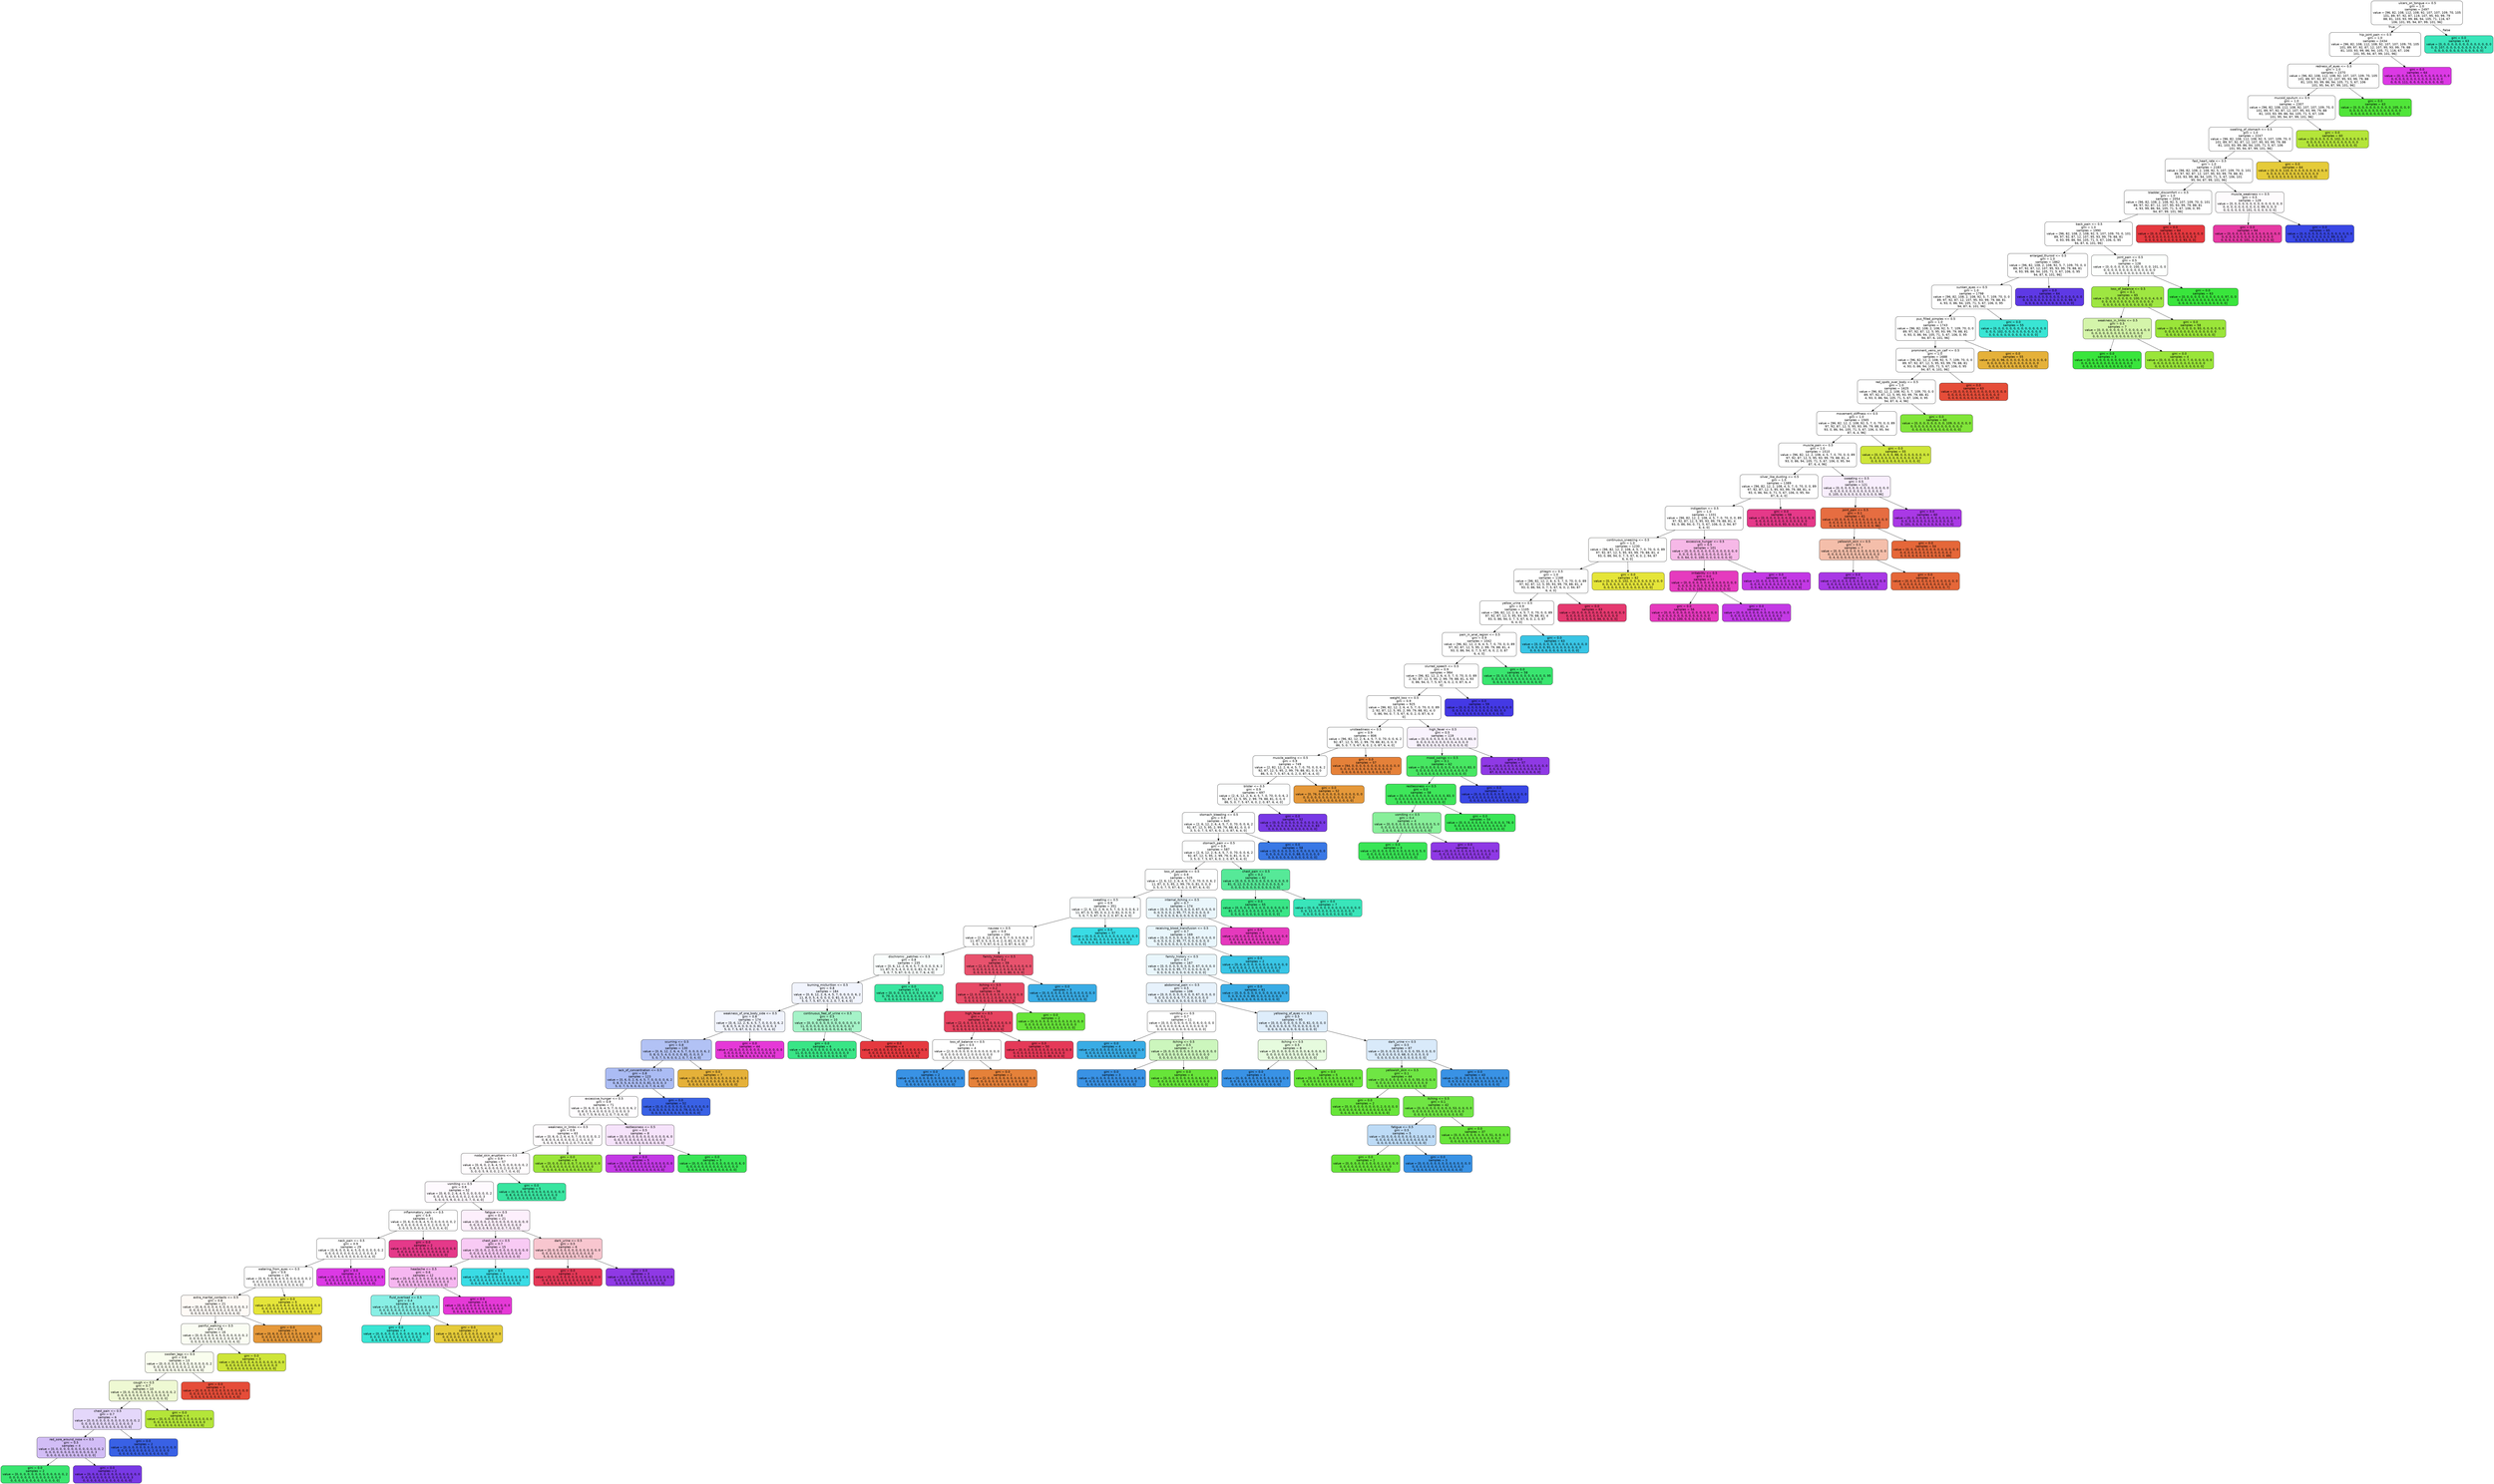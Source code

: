 digraph Tree {
node [shape=box, style="filled, rounded", color="black", fontname="helvetica"] ;
edge [fontname="helvetica"] ;
0 [label=" ulcers_on_tongue <= 0.5\ngini = 1.0\nsamples = 2497\nvalue = [96, 82, 108, 112, 108, 92, 107, 107, 109, 70, 105\n101, 89, 97, 92, 87, 119, 107, 95, 93, 99, 79\n88, 81, 103, 93, 99, 86, 94, 105, 71, 116, 67\n106, 101, 95, 94, 87, 99, 101, 96]", fillcolor="#ffffff"] ;
1 [label=" hip_joint_pain <= 0.5\ngini = 1.0\nsamples = 2434\nvalue = [96, 82, 108, 112, 108, 92, 107, 107, 109, 70, 105\n101, 89, 97, 92, 87, 12, 107, 95, 93, 99, 79, 88\n81, 103, 93, 99, 86, 94, 105, 71, 116, 67, 106\n101, 95, 94, 87, 99, 101, 96]", fillcolor="#ffffff"] ;
0 -> 1 [labeldistance=2.5, labelangle=45, headlabel="True"] ;
2 [label=" redness_of_eyes <= 0.5\ngini = 1.0\nsamples = 2370\nvalue = [96, 82, 108, 112, 108, 92, 107, 107, 109, 70, 105\n101, 89, 97, 92, 87, 12, 107, 95, 93, 99, 79, 88\n81, 103, 93, 99, 86, 94, 105, 71, 5, 67, 106\n101, 95, 94, 87, 99, 101, 96]", fillcolor="#ffffff"] ;
1 -> 2 ;
3 [label=" mucoid_sputum <= 0.5\ngini = 1.0\nsamples = 2307\nvalue = [96, 82, 108, 112, 108, 92, 107, 107, 109, 70, 0\n101, 89, 97, 92, 87, 12, 107, 95, 93, 99, 79, 88\n81, 103, 93, 99, 86, 94, 105, 71, 5, 67, 106\n101, 95, 94, 87, 99, 101, 96]", fillcolor="#ffffff"] ;
2 -> 3 ;
4 [label=" swelling_of_stomach <= 0.5\ngini = 1.0\nsamples = 2247\nvalue = [96, 82, 108, 112, 108, 92, 5, 107, 109, 70, 0\n101, 89, 97, 92, 87, 12, 107, 95, 93, 99, 79, 88\n81, 103, 93, 99, 86, 94, 105, 71, 5, 67, 106\n101, 95, 94, 87, 99, 101, 96]", fillcolor="#ffffff"] ;
3 -> 4 ;
5 [label=" fast_heart_rate <= 0.5\ngini = 1.0\nsamples = 2183\nvalue = [96, 82, 108, 2, 108, 92, 5, 107, 109, 70, 0, 101\n89, 97, 92, 87, 12, 107, 95, 93, 99, 79, 88, 81\n103, 93, 99, 86, 94, 105, 71, 5, 67, 106, 101\n95, 94, 87, 99, 101, 96]", fillcolor="#ffffff"] ;
4 -> 5 ;
6 [label=" bladder_discomfort <= 0.5\ngini = 1.0\nsamples = 2054\nvalue = [96, 82, 108, 2, 108, 92, 5, 107, 109, 70, 0, 101\n89, 97, 92, 87, 12, 107, 95, 93, 99, 79, 88, 81\n4, 93, 99, 86, 94, 105, 71, 5, 67, 106, 0, 95\n94, 87, 99, 101, 96]", fillcolor="#ffffff"] ;
5 -> 6 ;
7 [label=" back_pain <= 0.5\ngini = 1.0\nsamples = 1990\nvalue = [96, 82, 108, 2, 108, 92, 5, 107, 109, 70, 0, 101\n89, 97, 92, 87, 12, 107, 95, 93, 99, 79, 88, 81\n4, 93, 99, 86, 94, 105, 71, 5, 67, 106, 0, 95\n94, 87, 6, 101, 96]", fillcolor="#ffffff"] ;
6 -> 7 ;
8 [label=" enlarged_thyroid <= 0.5\ngini = 1.0\nsamples = 1862\nvalue = [96, 82, 108, 2, 108, 92, 5, 7, 109, 70, 0, 0\n89, 97, 92, 87, 12, 107, 95, 93, 99, 79, 88, 81\n4, 93, 99, 86, 94, 105, 71, 5, 67, 106, 0, 95\n94, 87, 6, 101, 96]", fillcolor="#ffffff"] ;
7 -> 8 ;
9 [label=" sunken_eyes <= 0.5\ngini = 1.0\nsamples = 1798\nvalue = [96, 82, 108, 2, 108, 92, 5, 7, 109, 70, 0, 0\n89, 97, 92, 87, 12, 107, 95, 93, 99, 79, 88, 81\n4, 93, 0, 86, 94, 105, 71, 5, 67, 106, 0, 95\n94, 87, 6, 101, 96]", fillcolor="#ffffff"] ;
8 -> 9 ;
10 [label=" pus_filled_pimples <= 0.5\ngini = 1.0\nsamples = 1743\nvalue = [96, 82, 108, 2, 108, 92, 5, 7, 109, 70, 0, 0\n89, 97, 92, 87, 12, 5, 95, 93, 99, 79, 88, 81\n4, 93, 0, 86, 94, 105, 71, 5, 67, 106, 0, 95\n94, 87, 6, 101, 96]", fillcolor="#ffffff"] ;
9 -> 10 ;
11 [label=" prominent_veins_on_calf <= 0.5\ngini = 1.0\nsamples = 1688\nvalue = [96, 82, 12, 2, 108, 92, 5, 7, 109, 70, 0, 0\n89, 97, 92, 87, 12, 5, 95, 93, 99, 79, 88, 81\n4, 93, 0, 86, 94, 105, 71, 5, 67, 106, 0, 95\n94, 87, 6, 101, 96]", fillcolor="#ffffff"] ;
10 -> 11 ;
12 [label=" red_spots_over_body <= 0.5\ngini = 1.0\nsamples = 1625\nvalue = [96, 82, 12, 2, 108, 92, 5, 7, 109, 70, 0, 0\n89, 97, 92, 87, 12, 5, 95, 93, 99, 79, 88, 81\n4, 93, 0, 86, 94, 105, 71, 5, 67, 106, 0, 95\n94, 87, 6, 4, 96]", fillcolor="#ffffff"] ;
11 -> 12 ;
13 [label=" movement_stiffness <= 0.5\ngini = 1.0\nsamples = 1565\nvalue = [96, 82, 12, 2, 108, 92, 5, 7, 0, 70, 0, 0, 89\n97, 92, 87, 12, 5, 95, 93, 99, 79, 88, 81, 4\n93, 0, 86, 94, 105, 71, 5, 67, 106, 0, 95, 94\n87, 6, 4, 96]", fillcolor="#ffffff"] ;
12 -> 13 ;
14 [label=" muscle_pain <= 0.5\ngini = 1.0\nsamples = 1510\nvalue = [96, 82, 12, 2, 108, 4, 5, 7, 0, 70, 0, 0, 89\n97, 92, 87, 12, 5, 95, 93, 99, 79, 88, 81, 4\n93, 0, 86, 94, 105, 71, 5, 67, 106, 0, 95, 94\n87, 6, 4, 96]", fillcolor="#ffffff"] ;
13 -> 14 ;
15 [label=" silver_like_dusting <= 0.5\ngini = 1.0\nsamples = 1389\nvalue = [96, 82, 12, 2, 108, 4, 5, 7, 0, 70, 0, 0, 89\n97, 92, 87, 12, 5, 95, 93, 99, 79, 88, 81, 4\n93, 0, 86, 94, 0, 71, 5, 67, 106, 0, 95, 94\n87, 6, 4, 0]", fillcolor="#ffffff"] ;
14 -> 15 ;
16 [label=" indigestion <= 0.5\ngini = 1.0\nsamples = 1331\nvalue = [96, 82, 12, 2, 108, 4, 5, 7, 0, 70, 0, 0, 89\n97, 92, 87, 12, 5, 95, 93, 99, 79, 88, 81, 4\n93, 0, 86, 94, 0, 71, 5, 67, 106, 0, 2, 94, 87\n6, 4, 0]", fillcolor="#ffffff"] ;
15 -> 16 ;
17 [label=" continuous_sneezing <= 0.5\ngini = 1.0\nsamples = 1230\nvalue = [96, 82, 12, 2, 108, 4, 5, 7, 0, 70, 0, 0, 89\n97, 92, 87, 12, 5, 95, 93, 99, 79, 88, 81, 4\n93, 0, 86, 94, 0, 7, 5, 67, 6, 0, 2, 94, 87\n6, 4, 0]", fillcolor="#fffffe"] ;
16 -> 17 ;
18 [label=" phlegm <= 0.5\ngini = 1.0\nsamples = 1168\nvalue = [96, 82, 12, 2, 6, 4, 5, 7, 0, 70, 0, 0, 89\n97, 92, 87, 12, 5, 95, 93, 99, 79, 88, 81, 4\n93, 0, 86, 94, 0, 7, 5, 67, 6, 0, 2, 94, 87\n6, 4, 0]", fillcolor="#ffffff"] ;
17 -> 18 ;
19 [label=" yellow_urine <= 0.5\ngini = 0.9\nsamples = 1105\nvalue = [96, 82, 12, 2, 6, 4, 5, 7, 0, 70, 0, 0, 89\n97, 92, 87, 12, 5, 95, 93, 99, 79, 88, 81, 4\n93, 0, 86, 94, 0, 7, 5, 67, 6, 0, 2, 0, 87\n6, 4, 0]", fillcolor="#ffffff"] ;
18 -> 19 ;
20 [label=" pain_in_anal_region <= 0.5\ngini = 0.9\nsamples = 1042\nvalue = [96, 82, 12, 2, 6, 4, 5, 7, 0, 70, 0, 0, 89\n97, 92, 87, 12, 5, 95, 2, 99, 79, 88, 81, 4\n93, 0, 86, 94, 0, 7, 5, 67, 6, 0, 2, 0, 87\n6, 4, 0]", fillcolor="#ffffff"] ;
19 -> 20 ;
21 [label=" slurred_speech <= 0.5\ngini = 0.9\nsamples = 984\nvalue = [96, 82, 12, 2, 6, 4, 5, 7, 0, 70, 0, 0, 89\n2, 92, 87, 12, 5, 95, 2, 99, 79, 88, 81, 4, 93\n0, 86, 94, 0, 7, 5, 67, 6, 0, 2, 0, 87, 6, 4\n0]", fillcolor="#ffffff"] ;
20 -> 21 ;
22 [label=" weight_loss <= 0.5\ngini = 0.9\nsamples = 925\nvalue = [96, 82, 12, 2, 6, 4, 5, 7, 0, 70, 0, 0, 89\n2, 92, 87, 12, 5, 95, 2, 99, 79, 88, 81, 4, 0\n0, 86, 94, 0, 7, 5, 67, 6, 0, 2, 0, 87, 6, 4\n0]", fillcolor="#ffffff"] ;
21 -> 22 ;
23 [label=" unsteadiness <= 0.5\ngini = 0.9\nsamples = 806\nvalue = [96, 82, 12, 2, 6, 4, 5, 7, 0, 70, 0, 0, 6, 2\n92, 87, 12, 5, 95, 2, 99, 79, 88, 81, 0, 0, 0\n86, 5, 0, 7, 5, 67, 6, 0, 2, 0, 87, 6, 4, 0]", fillcolor="#feffff"] ;
22 -> 23 ;
24 [label=" muscle_wasting <= 0.5\ngini = 0.9\nsamples = 749\nvalue = [2, 82, 12, 2, 6, 4, 5, 7, 0, 70, 0, 0, 6, 2\n92, 87, 12, 5, 95, 2, 99, 79, 88, 81, 0, 0, 0\n86, 5, 0, 7, 5, 67, 6, 0, 2, 0, 87, 6, 4, 0]", fillcolor="#feffff"] ;
23 -> 24 ;
25 [label=" blister <= 0.5\ngini = 0.9\nsamples = 697\nvalue = [2, 6, 12, 2, 6, 4, 5, 7, 0, 70, 0, 0, 6, 2\n92, 87, 12, 5, 95, 2, 99, 79, 88, 81, 0, 0, 0\n86, 5, 0, 7, 5, 67, 6, 0, 2, 0, 87, 6, 4, 0]", fillcolor="#feffff"] ;
24 -> 25 ;
26 [label=" stomach_bleeding <= 0.5\ngini = 0.9\nsamples = 645\nvalue = [2, 6, 12, 2, 6, 4, 5, 7, 0, 70, 0, 0, 6, 2\n92, 87, 12, 5, 95, 2, 99, 79, 88, 81, 0, 0, 0\n3, 5, 0, 7, 5, 67, 6, 0, 2, 0, 87, 6, 4, 0]", fillcolor="#feffff"] ;
25 -> 26 ;
27 [label=" stomach_pain <= 0.5\ngini = 0.9\nsamples = 587\nvalue = [2, 6, 12, 2, 6, 4, 5, 7, 0, 70, 0, 0, 6, 2\n92, 87, 12, 5, 95, 2, 99, 79, 0, 81, 0, 0, 0\n3, 5, 0, 7, 5, 67, 6, 0, 2, 0, 87, 6, 4, 0]", fillcolor="#feffff"] ;
26 -> 27 ;
28 [label=" loss_of_appetite <= 0.5\ngini = 0.9\nsamples = 525\nvalue = [2, 6, 12, 2, 6, 4, 5, 7, 0, 70, 0, 0, 6, 2\n11, 87, 0, 5, 95, 2, 99, 79, 0, 81, 0, 0, 0\n3, 5, 0, 7, 5, 67, 6, 0, 2, 0, 87, 6, 4, 0]", fillcolor="#feffff"] ;
27 -> 28 ;
29 [label=" sweating <= 0.5\ngini = 0.9\nsamples = 351\nvalue = [2, 6, 12, 2, 6, 4, 5, 7, 0, 3, 0, 0, 6, 2\n11, 87, 0, 5, 95, 0, 4, 2, 0, 81, 0, 0, 0, 3\n5, 0, 7, 5, 67, 0, 0, 2, 0, 87, 6, 4, 0]", fillcolor="#fbfeff"] ;
28 -> 29 ;
30 [label=" nausea <= 0.5\ngini = 0.9\nsamples = 294\nvalue = [2, 6, 12, 2, 6, 4, 5, 7, 0, 3, 0, 0, 6, 2\n11, 87, 0, 5, 4, 0, 4, 2, 0, 81, 0, 0, 0, 3\n5, 0, 7, 5, 67, 0, 0, 2, 0, 87, 6, 4, 0]", fillcolor="#ffffff"] ;
29 -> 30 ;
31 [label=" dischromic _patches <= 0.5\ngini = 0.8\nsamples = 235\nvalue = [0, 6, 12, 2, 6, 4, 5, 7, 0, 0, 0, 0, 6, 2\n11, 87, 0, 5, 4, 0, 0, 0, 0, 81, 0, 0, 0, 3\n5, 0, 7, 5, 67, 0, 0, 2, 0, 7, 6, 4, 0]", fillcolor="#fafefd"] ;
30 -> 31 ;
32 [label=" burning_micturition <= 0.5\ngini = 0.8\nsamples = 184\nvalue = [0, 6, 12, 2, 6, 4, 5, 7, 0, 0, 0, 0, 6, 2\n11, 8, 0, 5, 4, 0, 0, 0, 0, 81, 0, 0, 0, 3\n5, 0, 7, 5, 67, 0, 0, 2, 0, 7, 6, 4, 0]", fillcolor="#f1f4fd"] ;
31 -> 32 ;
33 [label=" weakness_of_one_body_side <= 0.5\ngini = 0.8\nsamples = 174\nvalue = [0, 6, 12, 2, 6, 4, 5, 7, 0, 0, 0, 0, 6, 2\n0, 8, 0, 5, 4, 0, 0, 0, 0, 81, 0, 0, 0, 3\n5, 0, 7, 5, 67, 0, 0, 2, 0, 7, 0, 4, 0]", fillcolor="#f0f3fd"] ;
32 -> 33 ;
34 [label=" scurring <= 0.5\ngini = 0.8\nsamples = 130\nvalue = [0, 6, 12, 2, 6, 4, 5, 7, 0, 0, 0, 0, 6, 2\n0, 8, 0, 5, 4, 0, 0, 0, 0, 81, 0, 0, 0, 3\n5, 0, 7, 5, 9, 0, 0, 2, 0, 7, 0, 4, 0]", fillcolor="#b2c2f5"] ;
33 -> 34 ;
35 [label=" lack_of_concentration <= 0.5\ngini = 0.8\nsamples = 123\nvalue = [0, 6, 0, 2, 6, 4, 5, 7, 0, 0, 0, 0, 6, 2\n0, 8, 0, 5, 4, 0, 0, 0, 0, 81, 0, 0, 0, 3\n5, 0, 7, 5, 9, 0, 0, 2, 0, 7, 0, 4, 0]", fillcolor="#abbcf4"] ;
34 -> 35 ;
36 [label=" excessive_hunger <= 0.5\ngini = 0.9\nsamples = 71\nvalue = [0, 6, 0, 2, 6, 4, 5, 7, 0, 0, 0, 0, 6, 2\n0, 8, 0, 5, 4, 0, 0, 0, 0, 2, 0, 0, 0, 3\n5, 0, 7, 5, 9, 0, 0, 2, 0, 7, 0, 4, 0]", fillcolor="#fffdff"] ;
35 -> 36 ;
37 [label=" weakness_in_limbs <= 0.5\ngini = 0.9\nsamples = 63\nvalue = [0, 6, 0, 2, 6, 4, 5, 7, 0, 0, 0, 0, 0, 2\n0, 8, 0, 5, 4, 0, 0, 0, 0, 2, 0, 0, 0, 3\n5, 0, 0, 5, 9, 0, 0, 2, 0, 7, 0, 4, 0]", fillcolor="#fffcfe"] ;
36 -> 37 ;
38 [label=" nodal_skin_eruptions <= 0.5\ngini = 0.9\nsamples = 57\nvalue = [0, 6, 0, 2, 6, 4, 5, 0, 0, 0, 0, 0, 0, 2\n0, 8, 0, 5, 4, 0, 0, 0, 0, 2, 0, 0, 0, 3\n5, 0, 0, 5, 9, 0, 0, 2, 0, 7, 0, 4, 0]", fillcolor="#fffcfe"] ;
37 -> 38 ;
39 [label=" vomiting <= 0.5\ngini = 0.9\nsamples = 52\nvalue = [0, 6, 0, 2, 6, 4, 5, 0, 0, 0, 0, 0, 0, 2\n0, 0, 0, 5, 4, 0, 0, 0, 0, 2, 0, 0, 0, 3\n5, 0, 0, 5, 9, 0, 0, 2, 0, 7, 0, 4, 0]", fillcolor="#fef9fe"] ;
38 -> 39 ;
40 [label=" inflammatory_nails <= 0.5\ngini = 0.9\nsamples = 31\nvalue = [0, 6, 0, 0, 6, 4, 5, 0, 0, 0, 0, 0, 0, 2\n0, 0, 0, 0, 0, 0, 0, 0, 0, 2, 0, 0, 0, 3\n0, 0, 0, 5, 0, 0, 0, 2, 0, 0, 0, 4, 0]", fillcolor="#ffffff"] ;
39 -> 40 ;
41 [label=" neck_pain <= 0.5\ngini = 0.9\nsamples = 29\nvalue = [0, 6, 0, 0, 6, 4, 5, 0, 0, 0, 0, 0, 0, 2\n0, 0, 0, 0, 0, 0, 0, 0, 0, 2, 0, 0, 0, 3\n0, 0, 0, 5, 0, 0, 0, 0, 0, 0, 0, 4, 0]", fillcolor="#ffffff"] ;
40 -> 41 ;
42 [label=" watering_from_eyes <= 0.5\ngini = 0.9\nsamples = 26\nvalue = [0, 6, 0, 0, 6, 4, 5, 0, 0, 0, 0, 0, 0, 2\n0, 0, 0, 0, 0, 0, 0, 0, 0, 2, 0, 0, 0, 3\n0, 0, 0, 0, 0, 0, 0, 0, 0, 0, 0, 4, 0]", fillcolor="#ffffff"] ;
41 -> 42 ;
43 [label=" extra_marital_contacts <= 0.5\ngini = 0.8\nsamples = 21\nvalue = [0, 6, 0, 0, 0, 4, 5, 0, 0, 0, 0, 0, 0, 2\n0, 0, 0, 0, 0, 0, 0, 0, 0, 2, 0, 0, 0, 3\n0, 0, 0, 0, 0, 0, 0, 0, 0, 0, 0, 4, 0]", fillcolor="#fefaf6"] ;
42 -> 43 ;
44 [label=" painful_walking <= 0.5\ngini = 0.8\nsamples = 16\nvalue = [0, 0, 0, 0, 0, 4, 5, 0, 0, 0, 0, 0, 0, 2\n0, 0, 0, 0, 0, 0, 0, 0, 0, 2, 0, 0, 0, 3\n0, 0, 0, 0, 0, 0, 0, 0, 0, 0, 0, 4, 0]", fillcolor="#fafdf3"] ;
43 -> 44 ;
45 [label=" swollen_legs <= 0.5\ngini = 0.8\nsamples = 13\nvalue = [0, 0, 0, 0, 0, 0, 5, 0, 0, 0, 0, 0, 0, 2\n0, 0, 0, 0, 0, 0, 0, 0, 0, 2, 0, 0, 0, 3\n0, 0, 0, 0, 0, 0, 0, 0, 0, 0, 0, 4, 0]", fillcolor="#f9fdee"] ;
44 -> 45 ;
46 [label=" cough <= 0.5\ngini = 0.7\nsamples = 10\nvalue = [0, 0, 0, 0, 0, 0, 5, 0, 0, 0, 0, 0, 0, 2\n0, 0, 0, 0, 0, 0, 0, 0, 0, 2, 0, 0, 0, 3\n0, 0, 0, 0, 0, 0, 0, 0, 0, 0, 0, 0, 0]", fillcolor="#eef9d3"] ;
45 -> 46 ;
47 [label=" chest_pain <= 0.5\ngini = 0.7\nsamples = 6\nvalue = [0, 0, 0, 0, 0, 0, 0, 0, 0, 0, 0, 0, 0, 2\n0, 0, 0, 0, 0, 0, 0, 0, 0, 2, 0, 0, 0, 3\n0, 0, 0, 0, 0, 0, 0, 0, 0, 0, 0, 0, 0]", fillcolor="#e4d7fa"] ;
46 -> 47 ;
48 [label=" red_sore_around_nose <= 0.5\ngini = 0.5\nsamples = 4\nvalue = [0, 0, 0, 0, 0, 0, 0, 0, 0, 0, 0, 0, 0, 2\n0, 0, 0, 0, 0, 0, 0, 0, 0, 0, 0, 0, 0, 3\n0, 0, 0, 0, 0, 0, 0, 0, 0, 0, 0, 0, 0]", fillcolor="#d2bdf6"] ;
47 -> 48 ;
49 [label="gini = 0.0\nsamples = 2\nvalue = [0, 0, 0, 0, 0, 0, 0, 0, 0, 0, 0, 0, 0, 2\n0, 0, 0, 0, 0, 0, 0, 0, 0, 0, 0, 0, 0, 0\n0, 0, 0, 0, 0, 0, 0, 0, 0, 0, 0, 0, 0]", fillcolor="#39e56f"] ;
48 -> 49 ;
50 [label="gini = 0.0\nsamples = 2\nvalue = [0, 0, 0, 0, 0, 0, 0, 0, 0, 0, 0, 0, 0, 0\n0, 0, 0, 0, 0, 0, 0, 0, 0, 0, 0, 0, 0, 3\n0, 0, 0, 0, 0, 0, 0, 0, 0, 0, 0, 0, 0]", fillcolor="#7839e5"] ;
48 -> 50 ;
51 [label="gini = 0.0\nsamples = 2\nvalue = [0, 0, 0, 0, 0, 0, 0, 0, 0, 0, 0, 0, 0, 0\n0, 0, 0, 0, 0, 0, 0, 0, 0, 2, 0, 0, 0, 0\n0, 0, 0, 0, 0, 0, 0, 0, 0, 0, 0, 0, 0]", fillcolor="#3961e5"] ;
47 -> 51 ;
52 [label="gini = 0.0\nsamples = 4\nvalue = [0, 0, 0, 0, 0, 0, 5, 0, 0, 0, 0, 0, 0, 0\n0, 0, 0, 0, 0, 0, 0, 0, 0, 0, 0, 0, 0, 0\n0, 0, 0, 0, 0, 0, 0, 0, 0, 0, 0, 0, 0]", fillcolor="#b4e539"] ;
46 -> 52 ;
53 [label="gini = 0.0\nsamples = 3\nvalue = [0, 0, 0, 0, 0, 0, 0, 0, 0, 0, 0, 0, 0, 0\n0, 0, 0, 0, 0, 0, 0, 0, 0, 0, 0, 0, 0, 0\n0, 0, 0, 0, 0, 0, 0, 0, 0, 0, 0, 4, 0]", fillcolor="#e54d39"] ;
45 -> 53 ;
54 [label="gini = 0.0\nsamples = 3\nvalue = [0, 0, 0, 0, 0, 4, 0, 0, 0, 0, 0, 0, 0, 0\n0, 0, 0, 0, 0, 0, 0, 0, 0, 0, 0, 0, 0, 0\n0, 0, 0, 0, 0, 0, 0, 0, 0, 0, 0, 0, 0]", fillcolor="#cee539"] ;
44 -> 54 ;
55 [label="gini = 0.0\nsamples = 5\nvalue = [0, 6, 0, 0, 0, 0, 0, 0, 0, 0, 0, 0, 0, 0\n0, 0, 0, 0, 0, 0, 0, 0, 0, 0, 0, 0, 0, 0\n0, 0, 0, 0, 0, 0, 0, 0, 0, 0, 0, 0, 0]", fillcolor="#e59839"] ;
43 -> 55 ;
56 [label="gini = 0.0\nsamples = 5\nvalue = [0, 0, 0, 0, 6, 0, 0, 0, 0, 0, 0, 0, 0, 0\n0, 0, 0, 0, 0, 0, 0, 0, 0, 0, 0, 0, 0, 0\n0, 0, 0, 0, 0, 0, 0, 0, 0, 0, 0, 0, 0]", fillcolor="#e5e539"] ;
42 -> 56 ;
57 [label="gini = 0.0\nsamples = 3\nvalue = [0, 0, 0, 0, 0, 0, 0, 0, 0, 0, 0, 0, 0, 0\n0, 0, 0, 0, 0, 0, 0, 0, 0, 0, 0, 0, 0, 0\n0, 0, 0, 5, 0, 0, 0, 0, 0, 0, 0, 0, 0]", fillcolor="#dc39e5"] ;
41 -> 57 ;
58 [label="gini = 0.0\nsamples = 2\nvalue = [0, 0, 0, 0, 0, 0, 0, 0, 0, 0, 0, 0, 0, 0\n0, 0, 0, 0, 0, 0, 0, 0, 0, 0, 0, 0, 0, 0\n0, 0, 0, 0, 0, 0, 0, 2, 0, 0, 0, 0, 0]", fillcolor="#e53989"] ;
40 -> 58 ;
59 [label=" fatigue <= 0.5\ngini = 0.8\nsamples = 21\nvalue = [0, 0, 0, 2, 0, 0, 0, 0, 0, 0, 0, 0, 0, 0\n0, 0, 0, 5, 4, 0, 0, 0, 0, 0, 0, 0, 0, 0\n5, 0, 0, 0, 9, 0, 0, 0, 0, 7, 0, 0, 0]", fillcolor="#fdeffc"] ;
39 -> 59 ;
60 [label=" chest_pain <= 0.5\ngini = 0.7\nsamples = 15\nvalue = [0, 0, 0, 2, 0, 0, 0, 0, 0, 0, 0, 0, 0, 0\n0, 0, 0, 5, 4, 0, 0, 0, 0, 0, 0, 0, 0, 0\n0, 0, 0, 0, 9, 0, 0, 0, 0, 0, 0, 0, 0]", fillcolor="#f8caf4"] ;
59 -> 60 ;
61 [label=" headache <= 0.5\ngini = 0.6\nsamples = 12\nvalue = [0, 0, 0, 2, 0, 0, 0, 0, 0, 0, 0, 0, 0, 0\n0, 0, 0, 5, 0, 0, 0, 0, 0, 0, 0, 0, 0, 0\n0, 0, 0, 0, 9, 0, 0, 0, 0, 0, 0, 0, 0]", fillcolor="#f6b7f0"] ;
60 -> 61 ;
62 [label=" fluid_overload <= 0.5\ngini = 0.4\nsamples = 6\nvalue = [0, 0, 0, 2, 0, 0, 0, 0, 0, 0, 0, 0, 0, 0\n0, 0, 0, 5, 0, 0, 0, 0, 0, 0, 0, 0, 0, 0\n0, 0, 0, 0, 0, 0, 0, 0, 0, 0, 0, 0, 0]", fillcolor="#88efe5"] ;
61 -> 62 ;
63 [label="gini = 0.0\nsamples = 4\nvalue = [0, 0, 0, 0, 0, 0, 0, 0, 0, 0, 0, 0, 0, 0\n0, 0, 0, 5, 0, 0, 0, 0, 0, 0, 0, 0, 0, 0\n0, 0, 0, 0, 0, 0, 0, 0, 0, 0, 0, 0, 0]", fillcolor="#39e5d4"] ;
62 -> 63 ;
64 [label="gini = 0.0\nsamples = 2\nvalue = [0, 0, 0, 2, 0, 0, 0, 0, 0, 0, 0, 0, 0, 0\n0, 0, 0, 0, 0, 0, 0, 0, 0, 0, 0, 0, 0, 0\n0, 0, 0, 0, 0, 0, 0, 0, 0, 0, 0, 0, 0]", fillcolor="#e5cb39"] ;
62 -> 64 ;
65 [label="gini = 0.0\nsamples = 6\nvalue = [0, 0, 0, 0, 0, 0, 0, 0, 0, 0, 0, 0, 0, 0\n0, 0, 0, 0, 0, 0, 0, 0, 0, 0, 0, 0, 0, 0\n0, 0, 0, 0, 9, 0, 0, 0, 0, 0, 0, 0, 0]", fillcolor="#e539d7"] ;
61 -> 65 ;
66 [label="gini = 0.0\nsamples = 3\nvalue = [0, 0, 0, 0, 0, 0, 0, 0, 0, 0, 0, 0, 0, 0\n0, 0, 0, 0, 4, 0, 0, 0, 0, 0, 0, 0, 0, 0\n0, 0, 0, 0, 0, 0, 0, 0, 0, 0, 0, 0, 0]", fillcolor="#39dce5"] ;
60 -> 66 ;
67 [label=" dark_urine <= 0.5\ngini = 0.5\nsamples = 6\nvalue = [0, 0, 0, 0, 0, 0, 0, 0, 0, 0, 0, 0, 0, 0\n0, 0, 0, 0, 0, 0, 0, 0, 0, 0, 0, 0, 0, 0\n5, 0, 0, 0, 0, 0, 0, 0, 0, 7, 0, 0, 0]", fillcolor="#f8c6cf"] ;
59 -> 67 ;
68 [label="gini = 0.0\nsamples = 3\nvalue = [0, 0, 0, 0, 0, 0, 0, 0, 0, 0, 0, 0, 0, 0\n0, 0, 0, 0, 0, 0, 0, 0, 0, 0, 0, 0, 0, 0\n0, 0, 0, 0, 0, 0, 0, 0, 0, 7, 0, 0, 0]", fillcolor="#e53958"] ;
67 -> 68 ;
69 [label="gini = 0.0\nsamples = 3\nvalue = [0, 0, 0, 0, 0, 0, 0, 0, 0, 0, 0, 0, 0, 0\n0, 0, 0, 0, 0, 0, 0, 0, 0, 0, 0, 0, 0, 0\n5, 0, 0, 0, 0, 0, 0, 0, 0, 0, 0, 0, 0]", fillcolor="#8f39e5"] ;
67 -> 69 ;
70 [label="gini = 0.0\nsamples = 5\nvalue = [0, 0, 0, 0, 0, 0, 0, 0, 0, 0, 0, 0, 0, 0\n0, 8, 0, 0, 0, 0, 0, 0, 0, 0, 0, 0, 0, 0\n0, 0, 0, 0, 0, 0, 0, 0, 0, 0, 0, 0, 0]", fillcolor="#39e5a0"] ;
38 -> 70 ;
71 [label="gini = 0.0\nsamples = 6\nvalue = [0, 0, 0, 0, 0, 0, 0, 7, 0, 0, 0, 0, 0, 0\n0, 0, 0, 0, 0, 0, 0, 0, 0, 0, 0, 0, 0, 0\n0, 0, 0, 0, 0, 0, 0, 0, 0, 0, 0, 0, 0]", fillcolor="#9ae539"] ;
37 -> 71 ;
72 [label=" restlessness <= 0.5\ngini = 0.5\nsamples = 8\nvalue = [0, 0, 0, 0, 0, 0, 0, 0, 0, 0, 0, 0, 6, 0\n0, 0, 0, 0, 0, 0, 0, 0, 0, 0, 0, 0, 0, 0\n0, 0, 7, 0, 0, 0, 0, 0, 0, 0, 0, 0, 0]", fillcolor="#f6e3fb"] ;
36 -> 72 ;
73 [label="gini = 0.0\nsamples = 5\nvalue = [0, 0, 0, 0, 0, 0, 0, 0, 0, 0, 0, 0, 0, 0\n0, 0, 0, 0, 0, 0, 0, 0, 0, 0, 0, 0, 0, 0\n0, 0, 7, 0, 0, 0, 0, 0, 0, 0, 0, 0, 0]", fillcolor="#c339e5"] ;
72 -> 73 ;
74 [label="gini = 0.0\nsamples = 3\nvalue = [0, 0, 0, 0, 0, 0, 0, 0, 0, 0, 0, 0, 6, 0\n0, 0, 0, 0, 0, 0, 0, 0, 0, 0, 0, 0, 0, 0\n0, 0, 0, 0, 0, 0, 0, 0, 0, 0, 0, 0, 0]", fillcolor="#39e556"] ;
72 -> 74 ;
75 [label="gini = 0.0\nsamples = 52\nvalue = [0, 0, 0, 0, 0, 0, 0, 0, 0, 0, 0, 0, 0, 0\n0, 0, 0, 0, 0, 0, 0, 0, 0, 79, 0, 0, 0, 0\n0, 0, 0, 0, 0, 0, 0, 0, 0, 0, 0, 0, 0]", fillcolor="#3961e5"] ;
35 -> 75 ;
76 [label="gini = 0.0\nsamples = 7\nvalue = [0, 0, 12, 0, 0, 0, 0, 0, 0, 0, 0, 0, 0, 0\n0, 0, 0, 0, 0, 0, 0, 0, 0, 0, 0, 0, 0, 0\n0, 0, 0, 0, 0, 0, 0, 0, 0, 0, 0, 0, 0]", fillcolor="#e5b139"] ;
34 -> 76 ;
77 [label="gini = 0.0\nsamples = 44\nvalue = [0, 0, 0, 0, 0, 0, 0, 0, 0, 0, 0, 0, 0, 0\n0, 0, 0, 0, 0, 0, 0, 0, 0, 0, 0, 0, 0, 0\n0, 0, 0, 0, 58, 0, 0, 0, 0, 0, 0, 0, 0]", fillcolor="#e539d7"] ;
33 -> 77 ;
78 [label=" continuous_feel_of_urine <= 0.5\ngini = 0.5\nsamples = 10\nvalue = [0, 0, 0, 0, 0, 0, 0, 0, 0, 0, 0, 0, 0, 0\n11, 0, 0, 0, 0, 0, 0, 0, 0, 0, 0, 0, 0, 0\n0, 0, 0, 0, 0, 0, 0, 0, 0, 0, 6, 0, 0]", fillcolor="#a5f3c8"] ;
32 -> 78 ;
79 [label="gini = 0.0\nsamples = 6\nvalue = [0, 0, 0, 0, 0, 0, 0, 0, 0, 0, 0, 0, 0, 0\n11, 0, 0, 0, 0, 0, 0, 0, 0, 0, 0, 0, 0, 0\n0, 0, 0, 0, 0, 0, 0, 0, 0, 0, 0, 0, 0]", fillcolor="#39e586"] ;
78 -> 79 ;
80 [label="gini = 0.0\nsamples = 4\nvalue = [0, 0, 0, 0, 0, 0, 0, 0, 0, 0, 0, 0, 0, 0\n0, 0, 0, 0, 0, 0, 0, 0, 0, 0, 0, 0, 0, 0\n0, 0, 0, 0, 0, 0, 0, 0, 0, 0, 6, 0, 0]", fillcolor="#e5393f"] ;
78 -> 80 ;
81 [label="gini = 0.0\nsamples = 51\nvalue = [0, 0, 0, 0, 0, 0, 0, 0, 0, 0, 0, 0, 0, 0\n0, 79, 0, 0, 0, 0, 0, 0, 0, 0, 0, 0, 0, 0\n0, 0, 0, 0, 0, 0, 0, 0, 0, 0, 0, 0, 0]", fillcolor="#39e5a0"] ;
31 -> 81 ;
82 [label=" family_history <= 0.5\ngini = 0.2\nsamples = 59\nvalue = [2, 0, 0, 0, 0, 0, 0, 0, 0, 3, 0, 0, 0, 0\n0, 0, 0, 0, 0, 0, 4, 2, 0, 0, 0, 0, 0, 0\n0, 0, 0, 0, 0, 0, 0, 0, 0, 80, 0, 0, 0]", fillcolor="#e8526d"] ;
30 -> 82 ;
83 [label="itching <= 0.5\ngini = 0.2\nsamples = 56\nvalue = [2, 0, 0, 0, 0, 0, 0, 0, 0, 3, 0, 0, 0, 0\n0, 0, 0, 0, 0, 0, 0, 2, 0, 0, 0, 0, 0, 0\n0, 0, 0, 0, 0, 0, 0, 0, 0, 80, 0, 0, 0]", fillcolor="#e74a66"] ;
82 -> 83 ;
84 [label=" high_fever <= 0.5\ngini = 0.1\nsamples = 54\nvalue = [2, 0, 0, 0, 0, 0, 0, 0, 0, 0, 0, 0, 0, 0\n0, 0, 0, 0, 0, 0, 0, 2, 0, 0, 0, 0, 0, 0\n0, 0, 0, 0, 0, 0, 0, 0, 0, 80, 0, 0, 0]", fillcolor="#e64360"] ;
83 -> 84 ;
85 [label=" loss_of_balance <= 0.5\ngini = 0.5\nsamples = 4\nvalue = [2, 0, 0, 0, 0, 0, 0, 0, 0, 0, 0, 0, 0, 0\n0, 0, 0, 0, 0, 0, 0, 2, 0, 0, 0, 0, 0, 0\n0, 0, 0, 0, 0, 0, 0, 0, 0, 0, 0, 0, 0]", fillcolor="#ffffff"] ;
84 -> 85 ;
86 [label="gini = 0.0\nsamples = 2\nvalue = [0, 0, 0, 0, 0, 0, 0, 0, 0, 0, 0, 0, 0, 0\n0, 0, 0, 0, 0, 0, 0, 2, 0, 0, 0, 0, 0, 0\n0, 0, 0, 0, 0, 0, 0, 0, 0, 0, 0, 0, 0]", fillcolor="#3992e5"] ;
85 -> 86 ;
87 [label="gini = 0.0\nsamples = 2\nvalue = [2, 0, 0, 0, 0, 0, 0, 0, 0, 0, 0, 0, 0, 0\n0, 0, 0, 0, 0, 0, 0, 0, 0, 0, 0, 0, 0, 0\n0, 0, 0, 0, 0, 0, 0, 0, 0, 0, 0, 0, 0]", fillcolor="#e58139"] ;
85 -> 87 ;
88 [label="gini = 0.0\nsamples = 50\nvalue = [0, 0, 0, 0, 0, 0, 0, 0, 0, 0, 0, 0, 0, 0\n0, 0, 0, 0, 0, 0, 0, 0, 0, 0, 0, 0, 0, 0\n0, 0, 0, 0, 0, 0, 0, 0, 0, 80, 0, 0, 0]", fillcolor="#e53958"] ;
84 -> 88 ;
89 [label="gini = 0.0\nsamples = 2\nvalue = [0, 0, 0, 0, 0, 0, 0, 0, 0, 3, 0, 0, 0, 0\n0, 0, 0, 0, 0, 0, 0, 0, 0, 0, 0, 0, 0, 0\n0, 0, 0, 0, 0, 0, 0, 0, 0, 0, 0, 0, 0]", fillcolor="#67e539"] ;
83 -> 89 ;
90 [label="gini = 0.0\nsamples = 3\nvalue = [0, 0, 0, 0, 0, 0, 0, 0, 0, 0, 0, 0, 0, 0\n0, 0, 0, 0, 0, 0, 4, 0, 0, 0, 0, 0, 0, 0\n0, 0, 0, 0, 0, 0, 0, 0, 0, 0, 0, 0, 0]", fillcolor="#39ace5"] ;
82 -> 90 ;
91 [label="gini = 0.0\nsamples = 57\nvalue = [0, 0, 0, 0, 0, 0, 0, 0, 0, 0, 0, 0, 0, 0\n0, 0, 0, 0, 91, 0, 0, 0, 0, 0, 0, 0, 0, 0\n0, 0, 0, 0, 0, 0, 0, 0, 0, 0, 0, 0, 0]", fillcolor="#39dce5"] ;
29 -> 91 ;
92 [label=" internal_itching <= 0.5\ngini = 0.7\nsamples = 174\nvalue = [0, 0, 0, 0, 0, 0, 0, 0, 0, 67, 0, 0, 0, 0\n0, 0, 0, 0, 0, 2, 95, 77, 0, 0, 0, 0, 0, 0\n0, 0, 0, 0, 0, 6, 0, 0, 0, 0, 0, 0, 0]", fillcolor="#eaf6fc"] ;
28 -> 92 ;
93 [label=" receiving_blood_transfusion <= 0.5\ngini = 0.7\nsamples = 169\nvalue = [0, 0, 0, 0, 0, 0, 0, 0, 0, 67, 0, 0, 0, 0\n0, 0, 0, 0, 0, 2, 95, 77, 0, 0, 0, 0, 0, 0\n0, 0, 0, 0, 0, 0, 0, 0, 0, 0, 0, 0, 0]", fillcolor="#e9f6fc"] ;
92 -> 93 ;
94 [label=" family_history <= 0.5\ngini = 0.7\nsamples = 167\nvalue = [0, 0, 0, 0, 0, 0, 0, 0, 0, 67, 0, 0, 0, 0\n0, 0, 0, 0, 0, 0, 95, 77, 0, 0, 0, 0, 0, 0\n0, 0, 0, 0, 0, 0, 0, 0, 0, 0, 0, 0, 0]", fillcolor="#e9f6fc"] ;
93 -> 94 ;
95 [label=" abdominal_pain <= 0.5\ngini = 0.5\nsamples = 106\nvalue = [0, 0, 0, 0, 0, 0, 0, 0, 0, 67, 0, 0, 0, 0\n0, 0, 0, 0, 0, 0, 6, 77, 0, 0, 0, 0, 0, 0\n0, 0, 0, 0, 0, 0, 0, 0, 0, 0, 0, 0, 0]", fillcolor="#e7f2fc"] ;
94 -> 95 ;
96 [label=" vomiting <= 0.5\ngini = 0.7\nsamples = 11\nvalue = [0, 0, 0, 0, 0, 0, 0, 0, 0, 6, 0, 0, 0, 0\n0, 0, 0, 0, 0, 0, 6, 4, 0, 0, 0, 0, 0, 0\n0, 0, 0, 0, 0, 0, 0, 0, 0, 0, 0, 0, 0]", fillcolor="#ffffff"] ;
95 -> 96 ;
97 [label="gini = 0.0\nsamples = 4\nvalue = [0, 0, 0, 0, 0, 0, 0, 0, 0, 0, 0, 0, 0, 0\n0, 0, 0, 0, 0, 0, 6, 0, 0, 0, 0, 0, 0, 0\n0, 0, 0, 0, 0, 0, 0, 0, 0, 0, 0, 0, 0]", fillcolor="#39ace5"] ;
96 -> 97 ;
98 [label="itching <= 0.5\ngini = 0.5\nsamples = 7\nvalue = [0, 0, 0, 0, 0, 0, 0, 0, 0, 6, 0, 0, 0, 0\n0, 0, 0, 0, 0, 0, 0, 4, 0, 0, 0, 0, 0, 0\n0, 0, 0, 0, 0, 0, 0, 0, 0, 0, 0, 0, 0]", fillcolor="#ccf6bd"] ;
96 -> 98 ;
99 [label="gini = 0.0\nsamples = 3\nvalue = [0, 0, 0, 0, 0, 0, 0, 0, 0, 0, 0, 0, 0, 0\n0, 0, 0, 0, 0, 0, 0, 4, 0, 0, 0, 0, 0, 0\n0, 0, 0, 0, 0, 0, 0, 0, 0, 0, 0, 0, 0]", fillcolor="#3992e5"] ;
98 -> 99 ;
100 [label="gini = 0.0\nsamples = 4\nvalue = [0, 0, 0, 0, 0, 0, 0, 0, 0, 6, 0, 0, 0, 0\n0, 0, 0, 0, 0, 0, 0, 0, 0, 0, 0, 0, 0, 0\n0, 0, 0, 0, 0, 0, 0, 0, 0, 0, 0, 0, 0]", fillcolor="#67e539"] ;
98 -> 100 ;
101 [label=" yellowing_of_eyes <= 0.5\ngini = 0.5\nsamples = 95\nvalue = [0, 0, 0, 0, 0, 0, 0, 0, 0, 61, 0, 0, 0, 0\n0, 0, 0, 0, 0, 0, 0, 73, 0, 0, 0, 0, 0, 0\n0, 0, 0, 0, 0, 0, 0, 0, 0, 0, 0, 0, 0]", fillcolor="#deedfb"] ;
95 -> 101 ;
102 [label="itching <= 0.5\ngini = 0.5\nsamples = 8\nvalue = [0, 0, 0, 0, 0, 0, 0, 0, 0, 6, 0, 0, 0, 0\n0, 0, 0, 0, 0, 0, 0, 5, 0, 0, 0, 0, 0, 0\n0, 0, 0, 0, 0, 0, 0, 0, 0, 0, 0, 0, 0]", fillcolor="#e6fbde"] ;
101 -> 102 ;
103 [label="gini = 0.0\nsamples = 3\nvalue = [0, 0, 0, 0, 0, 0, 0, 0, 0, 0, 0, 0, 0, 0\n0, 0, 0, 0, 0, 0, 0, 5, 0, 0, 0, 0, 0, 0\n0, 0, 0, 0, 0, 0, 0, 0, 0, 0, 0, 0, 0]", fillcolor="#3992e5"] ;
102 -> 103 ;
104 [label="gini = 0.0\nsamples = 5\nvalue = [0, 0, 0, 0, 0, 0, 0, 0, 0, 6, 0, 0, 0, 0\n0, 0, 0, 0, 0, 0, 0, 0, 0, 0, 0, 0, 0, 0\n0, 0, 0, 0, 0, 0, 0, 0, 0, 0, 0, 0, 0]", fillcolor="#67e539"] ;
102 -> 104 ;
105 [label=" dark_urine <= 0.5\ngini = 0.5\nsamples = 87\nvalue = [0, 0, 0, 0, 0, 0, 0, 0, 0, 55, 0, 0, 0, 0\n0, 0, 0, 0, 0, 0, 0, 68, 0, 0, 0, 0, 0, 0\n0, 0, 0, 0, 0, 0, 0, 0, 0, 0, 0, 0, 0]", fillcolor="#d9eafa"] ;
101 -> 105 ;
106 [label=" yellowish_skin <= 0.5\ngini = 0.1\nsamples = 44\nvalue = [0, 0, 0, 0, 0, 0, 0, 0, 0, 55, 0, 0, 0, 0\n0, 0, 0, 0, 0, 0, 0, 3, 0, 0, 0, 0, 0, 0\n0, 0, 0, 0, 0, 0, 0, 0, 0, 0, 0, 0, 0]", fillcolor="#6fe644"] ;
105 -> 106 ;
107 [label="gini = 0.0\nsamples = 2\nvalue = [0, 0, 0, 0, 0, 0, 0, 0, 0, 2, 0, 0, 0, 0\n0, 0, 0, 0, 0, 0, 0, 0, 0, 0, 0, 0, 0, 0\n0, 0, 0, 0, 0, 0, 0, 0, 0, 0, 0, 0, 0]", fillcolor="#67e539"] ;
106 -> 107 ;
108 [label="itching <= 0.5\ngini = 0.1\nsamples = 42\nvalue = [0, 0, 0, 0, 0, 0, 0, 0, 0, 53, 0, 0, 0, 0\n0, 0, 0, 0, 0, 0, 0, 3, 0, 0, 0, 0, 0, 0\n0, 0, 0, 0, 0, 0, 0, 0, 0, 0, 0, 0, 0]", fillcolor="#70e644"] ;
106 -> 108 ;
109 [label=" fatigue <= 0.5\ngini = 0.5\nsamples = 5\nvalue = [0, 0, 0, 0, 0, 0, 0, 0, 0, 2, 0, 0, 0, 0\n0, 0, 0, 0, 0, 0, 0, 3, 0, 0, 0, 0, 0, 0\n0, 0, 0, 0, 0, 0, 0, 0, 0, 0, 0, 0, 0]", fillcolor="#bddbf6"] ;
108 -> 109 ;
110 [label="gini = 0.0\nsamples = 2\nvalue = [0, 0, 0, 0, 0, 0, 0, 0, 0, 2, 0, 0, 0, 0\n0, 0, 0, 0, 0, 0, 0, 0, 0, 0, 0, 0, 0, 0\n0, 0, 0, 0, 0, 0, 0, 0, 0, 0, 0, 0, 0]", fillcolor="#67e539"] ;
109 -> 110 ;
111 [label="gini = 0.0\nsamples = 3\nvalue = [0, 0, 0, 0, 0, 0, 0, 0, 0, 0, 0, 0, 0, 0\n0, 0, 0, 0, 0, 0, 0, 3, 0, 0, 0, 0, 0, 0\n0, 0, 0, 0, 0, 0, 0, 0, 0, 0, 0, 0, 0]", fillcolor="#3992e5"] ;
109 -> 111 ;
112 [label="gini = 0.0\nsamples = 37\nvalue = [0, 0, 0, 0, 0, 0, 0, 0, 0, 51, 0, 0, 0, 0\n0, 0, 0, 0, 0, 0, 0, 0, 0, 0, 0, 0, 0, 0\n0, 0, 0, 0, 0, 0, 0, 0, 0, 0, 0, 0, 0]", fillcolor="#67e539"] ;
108 -> 112 ;
113 [label="gini = 0.0\nsamples = 43\nvalue = [0, 0, 0, 0, 0, 0, 0, 0, 0, 0, 0, 0, 0, 0\n0, 0, 0, 0, 0, 0, 0, 65, 0, 0, 0, 0, 0, 0\n0, 0, 0, 0, 0, 0, 0, 0, 0, 0, 0, 0, 0]", fillcolor="#3992e5"] ;
105 -> 113 ;
114 [label="gini = 0.0\nsamples = 61\nvalue = [0, 0, 0, 0, 0, 0, 0, 0, 0, 0, 0, 0, 0, 0\n0, 0, 0, 0, 0, 0, 89, 0, 0, 0, 0, 0, 0, 0\n0, 0, 0, 0, 0, 0, 0, 0, 0, 0, 0, 0, 0]", fillcolor="#39ace5"] ;
94 -> 114 ;
115 [label="gini = 0.0\nsamples = 2\nvalue = [0, 0, 0, 0, 0, 0, 0, 0, 0, 0, 0, 0, 0, 0\n0, 0, 0, 0, 0, 2, 0, 0, 0, 0, 0, 0, 0, 0\n0, 0, 0, 0, 0, 0, 0, 0, 0, 0, 0, 0, 0]", fillcolor="#39c5e5"] ;
93 -> 115 ;
116 [label="gini = 0.0\nsamples = 5\nvalue = [0, 0, 0, 0, 0, 0, 0, 0, 0, 0, 0, 0, 0, 0\n0, 0, 0, 0, 0, 0, 0, 0, 0, 0, 0, 0, 0, 0\n0, 0, 0, 0, 0, 6, 0, 0, 0, 0, 0, 0, 0]", fillcolor="#e539bd"] ;
92 -> 116 ;
117 [label=" chest_pain <= 0.5\ngini = 0.2\nsamples = 62\nvalue = [0, 0, 0, 0, 0, 0, 0, 0, 0, 0, 0, 0, 0, 0\n81, 0, 12, 0, 0, 0, 0, 0, 0, 0, 0, 0, 0, 0\n0, 0, 0, 0, 0, 0, 0, 0, 0, 0, 0, 0, 0]", fillcolor="#56e998"] ;
27 -> 117 ;
118 [label="gini = 0.0\nsamples = 55\nvalue = [0, 0, 0, 0, 0, 0, 0, 0, 0, 0, 0, 0, 0, 0\n81, 0, 0, 0, 0, 0, 0, 0, 0, 0, 0, 0, 0, 0\n0, 0, 0, 0, 0, 0, 0, 0, 0, 0, 0, 0, 0]", fillcolor="#39e586"] ;
117 -> 118 ;
119 [label="gini = 0.0\nsamples = 7\nvalue = [0, 0, 0, 0, 0, 0, 0, 0, 0, 0, 0, 0, 0, 0\n0, 0, 12, 0, 0, 0, 0, 0, 0, 0, 0, 0, 0, 0\n0, 0, 0, 0, 0, 0, 0, 0, 0, 0, 0, 0, 0]", fillcolor="#39e5ba"] ;
117 -> 119 ;
120 [label="gini = 0.0\nsamples = 58\nvalue = [0, 0, 0, 0, 0, 0, 0, 0, 0, 0, 0, 0, 0, 0\n0, 0, 0, 0, 0, 0, 0, 0, 88, 0, 0, 0, 0, 0\n0, 0, 0, 0, 0, 0, 0, 0, 0, 0, 0, 0, 0]", fillcolor="#3978e5"] ;
26 -> 120 ;
121 [label="gini = 0.0\nsamples = 52\nvalue = [0, 0, 0, 0, 0, 0, 0, 0, 0, 0, 0, 0, 0, 0\n0, 0, 0, 0, 0, 0, 0, 0, 0, 0, 0, 0, 0, 83\n0, 0, 0, 0, 0, 0, 0, 0, 0, 0, 0, 0, 0]", fillcolor="#7839e5"] ;
25 -> 121 ;
122 [label="gini = 0.0\nsamples = 52\nvalue = [0, 76, 0, 0, 0, 0, 0, 0, 0, 0, 0, 0, 0, 0\n0, 0, 0, 0, 0, 0, 0, 0, 0, 0, 0, 0, 0, 0\n0, 0, 0, 0, 0, 0, 0, 0, 0, 0, 0, 0, 0]", fillcolor="#e59839"] ;
24 -> 122 ;
123 [label="gini = 0.0\nsamples = 57\nvalue = [94, 0, 0, 0, 0, 0, 0, 0, 0, 0, 0, 0, 0, 0\n0, 0, 0, 0, 0, 0, 0, 0, 0, 0, 0, 0, 0, 0\n0, 0, 0, 0, 0, 0, 0, 0, 0, 0, 0, 0, 0]", fillcolor="#e58139"] ;
23 -> 123 ;
124 [label=" high_fever <= 0.5\ngini = 0.5\nsamples = 119\nvalue = [0, 0, 0, 0, 0, 0, 0, 0, 0, 0, 0, 0, 83, 0\n0, 0, 0, 0, 0, 0, 0, 0, 0, 0, 4, 0, 0, 0\n89, 0, 0, 0, 0, 0, 0, 0, 0, 0, 0, 0, 0]", fillcolor="#f8f2fd"] ;
22 -> 124 ;
125 [label=" mood_swings <= 0.5\ngini = 0.1\nsamples = 62\nvalue = [0, 0, 0, 0, 0, 0, 0, 0, 0, 0, 0, 0, 83, 0\n0, 0, 0, 0, 0, 0, 0, 0, 0, 0, 4, 0, 0, 0\n2, 0, 0, 0, 0, 0, 0, 0, 0, 0, 0, 0, 0]", fillcolor="#47e762"] ;
124 -> 125 ;
126 [label=" restlessness <= 0.5\ngini = 0.0\nsamples = 58\nvalue = [0, 0, 0, 0, 0, 0, 0, 0, 0, 0, 0, 0, 83, 0\n0, 0, 0, 0, 0, 0, 0, 0, 0, 0, 0, 0, 0, 0\n2, 0, 0, 0, 0, 0, 0, 0, 0, 0, 0, 0, 0]", fillcolor="#3ee65a"] ;
125 -> 126 ;
127 [label=" vomiting <= 0.5\ngini = 0.4\nsamples = 4\nvalue = [0, 0, 0, 0, 0, 0, 0, 0, 0, 0, 0, 0, 5, 0\n0, 0, 0, 0, 0, 0, 0, 0, 0, 0, 0, 0, 0, 0\n2, 0, 0, 0, 0, 0, 0, 0, 0, 0, 0, 0, 0]", fillcolor="#88ef9a"] ;
126 -> 127 ;
128 [label="gini = 0.0\nsamples = 3\nvalue = [0, 0, 0, 0, 0, 0, 0, 0, 0, 0, 0, 0, 5, 0\n0, 0, 0, 0, 0, 0, 0, 0, 0, 0, 0, 0, 0, 0\n0, 0, 0, 0, 0, 0, 0, 0, 0, 0, 0, 0, 0]", fillcolor="#39e556"] ;
127 -> 128 ;
129 [label="gini = 0.0\nsamples = 1\nvalue = [0, 0, 0, 0, 0, 0, 0, 0, 0, 0, 0, 0, 0, 0\n0, 0, 0, 0, 0, 0, 0, 0, 0, 0, 0, 0, 0, 0\n2, 0, 0, 0, 0, 0, 0, 0, 0, 0, 0, 0, 0]", fillcolor="#8f39e5"] ;
127 -> 129 ;
130 [label="gini = 0.0\nsamples = 54\nvalue = [0, 0, 0, 0, 0, 0, 0, 0, 0, 0, 0, 0, 78, 0\n0, 0, 0, 0, 0, 0, 0, 0, 0, 0, 0, 0, 0, 0\n0, 0, 0, 0, 0, 0, 0, 0, 0, 0, 0, 0, 0]", fillcolor="#39e556"] ;
126 -> 130 ;
131 [label="gini = 0.0\nsamples = 4\nvalue = [0, 0, 0, 0, 0, 0, 0, 0, 0, 0, 0, 0, 0, 0\n0, 0, 0, 0, 0, 0, 0, 0, 0, 0, 4, 0, 0, 0\n0, 0, 0, 0, 0, 0, 0, 0, 0, 0, 0, 0, 0]", fillcolor="#3947e5"] ;
125 -> 131 ;
132 [label="gini = 0.0\nsamples = 57\nvalue = [0, 0, 0, 0, 0, 0, 0, 0, 0, 0, 0, 0, 0, 0\n0, 0, 0, 0, 0, 0, 0, 0, 0, 0, 0, 0, 0, 0\n87, 0, 0, 0, 0, 0, 0, 0, 0, 0, 0, 0, 0]", fillcolor="#8f39e5"] ;
124 -> 132 ;
133 [label="gini = 0.0\nsamples = 59\nvalue = [0, 0, 0, 0, 0, 0, 0, 0, 0, 0, 0, 0, 0, 0\n0, 0, 0, 0, 0, 0, 0, 0, 0, 0, 0, 93, 0, 0\n0, 0, 0, 0, 0, 0, 0, 0, 0, 0, 0, 0, 0]", fillcolor="#4439e5"] ;
21 -> 133 ;
134 [label="gini = 0.0\nsamples = 58\nvalue = [0, 0, 0, 0, 0, 0, 0, 0, 0, 0, 0, 0, 0, 95\n0, 0, 0, 0, 0, 0, 0, 0, 0, 0, 0, 0, 0, 0\n0, 0, 0, 0, 0, 0, 0, 0, 0, 0, 0, 0, 0]", fillcolor="#39e56f"] ;
20 -> 134 ;
135 [label="gini = 0.0\nsamples = 63\nvalue = [0, 0, 0, 0, 0, 0, 0, 0, 0, 0, 0, 0, 0, 0\n0, 0, 0, 0, 0, 91, 0, 0, 0, 0, 0, 0, 0, 0\n0, 0, 0, 0, 0, 0, 0, 0, 0, 0, 0, 0, 0]", fillcolor="#39c5e5"] ;
19 -> 135 ;
136 [label="gini = 0.0\nsamples = 63\nvalue = [0, 0, 0, 0, 0, 0, 0, 0, 0, 0, 0, 0, 0, 0\n0, 0, 0, 0, 0, 0, 0, 0, 0, 0, 0, 0, 0, 0\n0, 0, 0, 0, 0, 0, 0, 0, 94, 0, 0, 0, 0]", fillcolor="#e5396f"] ;
18 -> 136 ;
137 [label="gini = 0.0\nsamples = 62\nvalue = [0, 0, 0, 0, 102, 0, 0, 0, 0, 0, 0, 0, 0, 0\n0, 0, 0, 0, 0, 0, 0, 0, 0, 0, 0, 0, 0, 0\n0, 0, 0, 0, 0, 0, 0, 0, 0, 0, 0, 0, 0]", fillcolor="#e5e539"] ;
17 -> 137 ;
138 [label=" excessive_hunger <= 0.5\ngini = 0.5\nsamples = 101\nvalue = [0, 0, 0, 0, 0, 0, 0, 0, 0, 0, 0, 0, 0, 0\n0, 0, 0, 0, 0, 0, 0, 0, 0, 0, 0, 0, 0, 0\n0, 0, 64, 0, 0, 100, 0, 0, 0, 0, 0, 0, 0]", fillcolor="#f6b8e7"] ;
16 -> 138 ;
139 [label=" irritability <= 0.5\ngini = 0.0\nsamples = 57\nvalue = [0, 0, 0, 0, 0, 0, 0, 0, 0, 0, 0, 0, 0, 0\n0, 0, 0, 0, 0, 0, 0, 0, 0, 0, 0, 0, 0, 0\n0, 0, 1, 0, 0, 100, 0, 0, 0, 0, 0, 0, 0]", fillcolor="#e53bbe"] ;
138 -> 139 ;
140 [label="gini = 0.0\nsamples = 56\nvalue = [0, 0, 0, 0, 0, 0, 0, 0, 0, 0, 0, 0, 0, 0\n0, 0, 0, 0, 0, 0, 0, 0, 0, 0, 0, 0, 0, 0\n0, 0, 0, 0, 0, 100, 0, 0, 0, 0, 0, 0, 0]", fillcolor="#e539bd"] ;
139 -> 140 ;
141 [label="gini = 0.0\nsamples = 1\nvalue = [0, 0, 0, 0, 0, 0, 0, 0, 0, 0, 0, 0, 0, 0\n0, 0, 0, 0, 0, 0, 0, 0, 0, 0, 0, 0, 0, 0\n0, 0, 1, 0, 0, 0, 0, 0, 0, 0, 0, 0, 0]", fillcolor="#c339e5"] ;
139 -> 141 ;
142 [label="gini = 0.0\nsamples = 44\nvalue = [0, 0, 0, 0, 0, 0, 0, 0, 0, 0, 0, 0, 0, 0\n0, 0, 0, 0, 0, 0, 0, 0, 0, 0, 0, 0, 0, 0\n0, 0, 63, 0, 0, 0, 0, 0, 0, 0, 0, 0, 0]", fillcolor="#c339e5"] ;
138 -> 142 ;
143 [label="gini = 0.0\nsamples = 58\nvalue = [0, 0, 0, 0, 0, 0, 0, 0, 0, 0, 0, 0, 0, 0\n0, 0, 0, 0, 0, 0, 0, 0, 0, 0, 0, 0, 0, 0\n0, 0, 0, 0, 0, 0, 0, 93, 0, 0, 0, 0, 0]", fillcolor="#e53989"] ;
15 -> 143 ;
144 [label=" sweating <= 0.5\ngini = 0.5\nsamples = 121\nvalue = [0, 0, 0, 0, 0, 0, 0, 0, 0, 0, 0, 0, 0, 0\n0, 0, 0, 0, 0, 0, 0, 0, 0, 0, 0, 0, 0, 0\n0, 105, 0, 0, 0, 0, 0, 0, 0, 0, 0, 0, 96]", fillcolor="#f8eefd"] ;
14 -> 144 ;
145 [label=" joint_pain <= 0.5\ngini = 0.1\nsamples = 61\nvalue = [0, 0, 0, 0, 0, 0, 0, 0, 0, 0, 0, 0, 0, 0\n0, 0, 0, 0, 0, 0, 0, 0, 0, 0, 0, 0, 0, 0\n0, 4, 0, 0, 0, 0, 0, 0, 0, 0, 0, 0, 96]", fillcolor="#e66d41"] ;
144 -> 145 ;
146 [label=" yellowish_skin <= 0.5\ngini = 0.5\nsamples = 7\nvalue = [0, 0, 0, 0, 0, 0, 0, 0, 0, 0, 0, 0, 0, 0\n0, 0, 0, 0, 0, 0, 0, 0, 0, 0, 0, 0, 0, 0\n0, 4, 0, 0, 0, 0, 0, 0, 0, 0, 0, 0, 7]", fillcolor="#f4beaa"] ;
145 -> 146 ;
147 [label="gini = 0.0\nsamples = 3\nvalue = [0, 0, 0, 0, 0, 0, 0, 0, 0, 0, 0, 0, 0, 0\n0, 0, 0, 0, 0, 0, 0, 0, 0, 0, 0, 0, 0, 0\n0, 4, 0, 0, 0, 0, 0, 0, 0, 0, 0, 0, 0]", fillcolor="#a939e5"] ;
146 -> 147 ;
148 [label="gini = 0.0\nsamples = 4\nvalue = [0, 0, 0, 0, 0, 0, 0, 0, 0, 0, 0, 0, 0, 0\n0, 0, 0, 0, 0, 0, 0, 0, 0, 0, 0, 0, 0, 0\n0, 0, 0, 0, 0, 0, 0, 0, 0, 0, 0, 0, 7]", fillcolor="#e56739"] ;
146 -> 148 ;
149 [label="gini = 0.0\nsamples = 54\nvalue = [0, 0, 0, 0, 0, 0, 0, 0, 0, 0, 0, 0, 0, 0\n0, 0, 0, 0, 0, 0, 0, 0, 0, 0, 0, 0, 0, 0\n0, 0, 0, 0, 0, 0, 0, 0, 0, 0, 0, 0, 89]", fillcolor="#e56739"] ;
145 -> 149 ;
150 [label="gini = 0.0\nsamples = 60\nvalue = [0, 0, 0, 0, 0, 0, 0, 0, 0, 0, 0, 0, 0, 0\n0, 0, 0, 0, 0, 0, 0, 0, 0, 0, 0, 0, 0, 0\n0, 101, 0, 0, 0, 0, 0, 0, 0, 0, 0, 0, 0]", fillcolor="#a939e5"] ;
144 -> 150 ;
151 [label="gini = 0.0\nsamples = 55\nvalue = [0, 0, 0, 0, 0, 88, 0, 0, 0, 0, 0, 0, 0, 0\n0, 0, 0, 0, 0, 0, 0, 0, 0, 0, 0, 0, 0, 0\n0, 0, 0, 0, 0, 0, 0, 0, 0, 0, 0, 0, 0]", fillcolor="#cee539"] ;
13 -> 151 ;
152 [label="gini = 0.0\nsamples = 60\nvalue = [0, 0, 0, 0, 0, 0, 0, 0, 109, 0, 0, 0, 0, 0\n0, 0, 0, 0, 0, 0, 0, 0, 0, 0, 0, 0, 0, 0\n0, 0, 0, 0, 0, 0, 0, 0, 0, 0, 0, 0, 0]", fillcolor="#81e539"] ;
12 -> 152 ;
153 [label="gini = 0.0\nsamples = 63\nvalue = [0, 0, 0, 0, 0, 0, 0, 0, 0, 0, 0, 0, 0, 0\n0, 0, 0, 0, 0, 0, 0, 0, 0, 0, 0, 0, 0, 0\n0, 0, 0, 0, 0, 0, 0, 0, 0, 0, 0, 97, 0]", fillcolor="#e54d39"] ;
11 -> 153 ;
154 [label="gini = 0.0\nsamples = 55\nvalue = [0, 0, 96, 0, 0, 0, 0, 0, 0, 0, 0, 0, 0, 0\n0, 0, 0, 0, 0, 0, 0, 0, 0, 0, 0, 0, 0, 0\n0, 0, 0, 0, 0, 0, 0, 0, 0, 0, 0, 0, 0]", fillcolor="#e5b139"] ;
10 -> 154 ;
155 [label="gini = 0.0\nsamples = 55\nvalue = [0, 0, 0, 0, 0, 0, 0, 0, 0, 0, 0, 0, 0, 0\n0, 0, 0, 102, 0, 0, 0, 0, 0, 0, 0, 0, 0, 0\n0, 0, 0, 0, 0, 0, 0, 0, 0, 0, 0, 0, 0]", fillcolor="#39e5d4"] ;
9 -> 155 ;
156 [label="gini = 0.0\nsamples = 64\nvalue = [0, 0, 0, 0, 0, 0, 0, 0, 0, 0, 0, 0, 0, 0\n0, 0, 0, 0, 0, 0, 0, 0, 0, 0, 0, 0, 99, 0\n0, 0, 0, 0, 0, 0, 0, 0, 0, 0, 0, 0, 0]", fillcolor="#5e39e5"] ;
8 -> 156 ;
157 [label=" joint_pain <= 0.5\ngini = 0.5\nsamples = 128\nvalue = [0, 0, 0, 0, 0, 0, 0, 100, 0, 0, 0, 101, 0, 0\n0, 0, 0, 0, 0, 0, 0, 0, 0, 0, 0, 0, 0, 0\n0, 0, 0, 0, 0, 0, 0, 0, 0, 0, 0, 0, 0]", fillcolor="#fdfffd"] ;
7 -> 157 ;
158 [label=" loss_of_balance <= 0.5\ngini = 0.1\nsamples = 65\nvalue = [0, 0, 0, 0, 0, 0, 0, 100, 0, 0, 0, 4, 0, 0\n0, 0, 0, 0, 0, 0, 0, 0, 0, 0, 0, 0, 0, 0\n0, 0, 0, 0, 0, 0, 0, 0, 0, 0, 0, 0, 0]", fillcolor="#9ee641"] ;
157 -> 158 ;
159 [label=" weakness_in_limbs <= 0.5\ngini = 0.5\nsamples = 7\nvalue = [0, 0, 0, 0, 0, 0, 0, 7, 0, 0, 0, 4, 0, 0\n0, 0, 0, 0, 0, 0, 0, 0, 0, 0, 0, 0, 0, 0\n0, 0, 0, 0, 0, 0, 0, 0, 0, 0, 0, 0, 0]", fillcolor="#d4f4aa"] ;
158 -> 159 ;
160 [label="gini = 0.0\nsamples = 3\nvalue = [0, 0, 0, 0, 0, 0, 0, 0, 0, 0, 0, 4, 0, 0\n0, 0, 0, 0, 0, 0, 0, 0, 0, 0, 0, 0, 0, 0\n0, 0, 0, 0, 0, 0, 0, 0, 0, 0, 0, 0, 0]", fillcolor="#39e53c"] ;
159 -> 160 ;
161 [label="gini = 0.0\nsamples = 4\nvalue = [0, 0, 0, 0, 0, 0, 0, 7, 0, 0, 0, 0, 0, 0\n0, 0, 0, 0, 0, 0, 0, 0, 0, 0, 0, 0, 0, 0\n0, 0, 0, 0, 0, 0, 0, 0, 0, 0, 0, 0, 0]", fillcolor="#9ae539"] ;
159 -> 161 ;
162 [label="gini = 0.0\nsamples = 58\nvalue = [0, 0, 0, 0, 0, 0, 0, 93, 0, 0, 0, 0, 0, 0\n0, 0, 0, 0, 0, 0, 0, 0, 0, 0, 0, 0, 0, 0\n0, 0, 0, 0, 0, 0, 0, 0, 0, 0, 0, 0, 0]", fillcolor="#9ae539"] ;
158 -> 162 ;
163 [label="gini = 0.0\nsamples = 63\nvalue = [0, 0, 0, 0, 0, 0, 0, 0, 0, 0, 0, 97, 0, 0\n0, 0, 0, 0, 0, 0, 0, 0, 0, 0, 0, 0, 0, 0\n0, 0, 0, 0, 0, 0, 0, 0, 0, 0, 0, 0, 0]", fillcolor="#39e53c"] ;
157 -> 163 ;
164 [label="gini = 0.0\nsamples = 64\nvalue = [0, 0, 0, 0, 0, 0, 0, 0, 0, 0, 0, 0, 0, 0\n0, 0, 0, 0, 0, 0, 0, 0, 0, 0, 0, 0, 0, 0\n0, 0, 0, 0, 0, 0, 0, 0, 0, 0, 93, 0, 0]", fillcolor="#e5393f"] ;
6 -> 164 ;
165 [label=" muscle_weakness <= 0.5\ngini = 0.5\nsamples = 129\nvalue = [0, 0, 0, 0, 0, 0, 0, 0, 0, 0, 0, 0, 0, 0\n0, 0, 0, 0, 0, 0, 0, 0, 0, 0, 99, 0, 0, 0\n0, 0, 0, 0, 0, 0, 101, 0, 0, 0, 0, 0, 0]", fillcolor="#fefbfd"] ;
5 -> 165 ;
166 [label="gini = 0.0\nsamples = 64\nvalue = [0, 0, 0, 0, 0, 0, 0, 0, 0, 0, 0, 0, 0, 0\n0, 0, 0, 0, 0, 0, 0, 0, 0, 0, 0, 0, 0, 0\n0, 0, 0, 0, 0, 0, 101, 0, 0, 0, 0, 0, 0]", fillcolor="#e539a3"] ;
165 -> 166 ;
167 [label="gini = 0.0\nsamples = 65\nvalue = [0, 0, 0, 0, 0, 0, 0, 0, 0, 0, 0, 0, 0, 0\n0, 0, 0, 0, 0, 0, 0, 0, 0, 0, 99, 0, 0, 0\n0, 0, 0, 0, 0, 0, 0, 0, 0, 0, 0, 0, 0]", fillcolor="#3947e5"] ;
165 -> 167 ;
168 [label="gini = 0.0\nsamples = 64\nvalue = [0, 0, 0, 110, 0, 0, 0, 0, 0, 0, 0, 0, 0, 0\n0, 0, 0, 0, 0, 0, 0, 0, 0, 0, 0, 0, 0, 0\n0, 0, 0, 0, 0, 0, 0, 0, 0, 0, 0, 0, 0]", fillcolor="#e5cb39"] ;
4 -> 168 ;
169 [label="gini = 0.0\nsamples = 60\nvalue = [0, 0, 0, 0, 0, 0, 102, 0, 0, 0, 0, 0, 0, 0\n0, 0, 0, 0, 0, 0, 0, 0, 0, 0, 0, 0, 0, 0\n0, 0, 0, 0, 0, 0, 0, 0, 0, 0, 0, 0, 0]", fillcolor="#b4e539"] ;
3 -> 169 ;
170 [label="gini = 0.0\nsamples = 63\nvalue = [0, 0, 0, 0, 0, 0, 0, 0, 0, 0, 105, 0, 0, 0\n0, 0, 0, 0, 0, 0, 0, 0, 0, 0, 0, 0, 0, 0\n0, 0, 0, 0, 0, 0, 0, 0, 0, 0, 0, 0, 0]", fillcolor="#50e539"] ;
2 -> 170 ;
171 [label="gini = 0.0\nsamples = 64\nvalue = [0, 0, 0, 0, 0, 0, 0, 0, 0, 0, 0, 0, 0, 0\n0, 0, 0, 0, 0, 0, 0, 0, 0, 0, 0, 0, 0, 0\n0, 0, 0, 111, 0, 0, 0, 0, 0, 0, 0, 0, 0]", fillcolor="#dc39e5"] ;
1 -> 171 ;
172 [label="gini = 0.0\nsamples = 63\nvalue = [0, 0, 0, 0, 0, 0, 0, 0, 0, 0, 0, 0, 0, 0\n0, 0, 107, 0, 0, 0, 0, 0, 0, 0, 0, 0, 0, 0\n0, 0, 0, 0, 0, 0, 0, 0, 0, 0, 0, 0, 0]", fillcolor="#39e5ba"] ;
0 -> 172 [labeldistance=2.5, labelangle=-45, headlabel="False"] ;
}